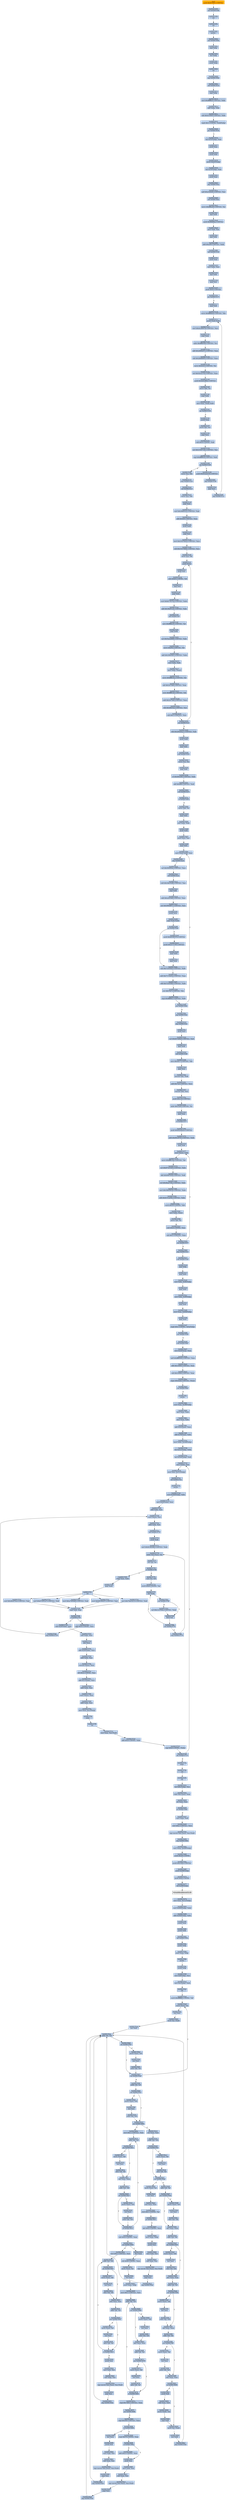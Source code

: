 digraph G {
node[shape=rectangle,style=filled,fillcolor=lightsteelblue,color=lightsteelblue]
bgcolor="transparent"
a0x00401000pushl_0x815001UINT32[label="start\npushl $0x815001<UINT32>",color="lightgrey",fillcolor="orange"];
a0x00401005call_0x0040100b[label="0x00401005\ncall 0x0040100b"];
a0x0040100bret[label="0x0040100b\nret"];
a0x0040100aret[label="0x0040100a\nret"];
a0x00815001pusha_[label="0x00815001\npusha "];
a0x00815002call_0x0081500a[label="0x00815002\ncall 0x0081500a"];
a0x0081500apopl_ebp[label="0x0081500a\npopl %ebp"];
a0x0081500bincl_ebp[label="0x0081500b\nincl %ebp"];
a0x0081500cpushl_ebp[label="0x0081500c\npushl %ebp"];
a0x0081500dret[label="0x0081500d\nret"];
a0x00815008jmp_0x0081500e[label="0x00815008\njmp 0x0081500e"];
a0x0081500ecall_0x00815014[label="0x0081500e\ncall 0x00815014"];
a0x00815014popl_ebp[label="0x00815014\npopl %ebp"];
a0x00815015movl_0xffffffedUINT32_ebx[label="0x00815015\nmovl $0xffffffed<UINT32>, %ebx"];
a0x0081501aaddl_ebp_ebx[label="0x0081501a\naddl %ebp, %ebx"];
a0x0081501csubl_0x415000UINT32_ebx[label="0x0081501c\nsubl $0x415000<UINT32>, %ebx"];
a0x00815022cmpb_0x1UINT8_0x4debp_[label="0x00815022\ncmpb $0x1<UINT8>, 0x4d(%ebp)"];
a0x00815026jne_0x00815034[label="0x00815026\njne 0x00815034"];
a0x00815034leal_0x53ebp__eax[label="0x00815034\nleal 0x53(%ebp), %eax"];
a0x00815037pushl_eax[label="0x00815037\npushl %eax"];
a0x00815038pushl_ebx[label="0x00815038\npushl %ebx"];
a0x00815039pushl_0xbe5ebp_[label="0x00815039\npushl 0xbe5(%ebp)"];
a0x0081503fleal_0x35ebp__eax[label="0x0081503f\nleal 0x35(%ebp), %eax"];
a0x00815042pushl_eax[label="0x00815042\npushl %eax"];
a0x00815043jmp_0x008150ca[label="0x00815043\njmp 0x008150ca"];
a0x008150caandl_0xe32fc80UINT32_esi[label="0x008150ca\nandl $0xe32fc80<UINT32>, %esi"];
a0x008150d0call_0x008150e3[label="0x008150d0\ncall 0x008150e3"];
a0x008150e3movw_0xffffed4fUINT16_si[label="0x008150e3\nmovw $0xffffed4f<UINT16>, %si"];
a0x008150e7popl_edx[label="0x008150e7\npopl %edx"];
a0x008150e8pushl_0xf9df4baUINT32[label="0x008150e8\npushl $0xf9df4ba<UINT32>"];
a0x008150edmovl_edi_esi[label="0x008150ed\nmovl %edi, %esi"];
a0x008150efpopl_ebx[label="0x008150ef\npopl %ebx"];
a0x008150f0addl_0xa09UINT32_edx[label="0x008150f0\naddl $0xa09<UINT32>, %edx"];
a0x008150f6call_0x00815102[label="0x008150f6\ncall 0x00815102"];
a0x00815102pushl_eax[label="0x00815102\npushl %eax"];
a0x00815103movl_ebx_ecx[label="0x00815103\nmovl %ebx, %ecx"];
a0x00815105popl_ebx[label="0x00815105\npopl %ebx"];
a0x00815106popl_esi[label="0x00815106\npopl %esi"];
a0x00815107pushl_0x0UINT32[label="0x00815107\npushl $0x0<UINT32>"];
a0x0081510cjns_0x00815117[label="0x0081510c\njns 0x00815117"];
a0x00815117popl_edi[label="0x00815117\npopl %edi"];
a0x00815118movw_0xffffdbe6UINT16_bx[label="0x00815118\nmovw $0xffffdbe6<UINT16>, %bx"];
a0x0081511cpushl_ediedx_[label="0x0081511c\npushl (%edi,%edx)"];
a0x0081511fmovl_0x4c284079UINT32_esi[label="0x0081511f\nmovl $0x4c284079<UINT32>, %esi"];
a0x00815124popl_eax[label="0x00815124\npopl %eax"];
a0x00815125andw_0xffffe058UINT16_si[label="0x00815125\nandw $0xffffe058<UINT16>, %si"];
a0x0081512aaddl_0x2690e07cUINT32_eax[label="0x0081512a\naddl $0x2690e07c<UINT32>, %eax"];
a0x00815130subl_0x2bfd8d05UINT32_eax[label="0x00815130\nsubl $0x2bfd8d05<UINT32>, %eax"];
a0x00815136movw_0x4cb3UINT16_si[label="0x00815136\nmovw $0x4cb3<UINT16>, %si"];
a0x0081513axorl_0x52cac15aUINT32_eax[label="0x0081513a\nxorl $0x52cac15a<UINT32>, %eax"];
a0x00815140pushl_0x4e0cd66eUINT32[label="0x00815140\npushl $0x4e0cd66e<UINT32>"];
a0x00815145movw_bx_si[label="0x00815145\nmovw %bx, %si"];
a0x00815148popl_ebx[label="0x00815148\npopl %ebx"];
a0x00815149movl_eax_edxedi_[label="0x00815149\nmovl %eax, (%edx,%edi)"];
a0x0081514cjae_0x00815156[label="0x0081514c\njae 0x00815156"];
a0x00815156pushl_eax[label="0x00815156\npushl %eax"];
a0x00815157movb_bl_ch[label="0x00815157\nmovb %bl, %ch"];
a0x00815159popl_ecx[label="0x00815159\npopl %ecx"];
a0x0081515asubl_0x4UINT8_edi[label="0x0081515a\nsubl $0x4<UINT8>, %edi"];
a0x0081515dxorl_0x31607182UINT32_esi[label="0x0081515d\nxorl $0x31607182<UINT32>, %esi"];
a0x00815163cmpl_0xfffff6c8UINT32_edi[label="0x00815163\ncmpl $0xfffff6c8<UINT32>, %edi"];
a0x00815169jne_0x00815188[label="0x00815169\njne 0x00815188"];
a0x00815188pushl_0x63a4a518UINT32[label="0x00815188\npushl $0x63a4a518<UINT32>"];
a0x0081518djmp_0x0081519e[label="0x0081518d\njmp 0x0081519e"];
a0x0081519epopl_ecx[label="0x0081519e\npopl %ecx"];
a0x0081519fjmp_0x0081511c[label="0x0081519f\njmp 0x0081511c"];
a0x0081516fmovw_cx_bx[label="0x0081516f\nmovw %cx, %bx"];
a0x00815172jmp_0x008151aa[label="0x00815172\njmp 0x008151aa"];
a0x008151aacall_0x008151c3[label="0x008151aa\ncall 0x008151c3"];
a0x008151c3movw_cx_dx[label="0x008151c3\nmovw %cx, %dx"];
a0x008151c6popl_eax[label="0x008151c6\npopl %eax"];
a0x008151c7movl_0x3fdd3c2cUINT32_edi[label="0x008151c7\nmovl $0x3fdd3c2c<UINT32>, %edi"];
a0x008151ccaddl_0x92fUINT32_eax[label="0x008151cc\naddl $0x92f<UINT32>, %eax"];
a0x008151d2pushl_edx[label="0x008151d2\npushl %edx"];
a0x008151d3popl_esi[label="0x008151d3\npopl %esi"];
a0x008151d4movl_0x3327d2e2UINT32_ecx[label="0x008151d4\nmovl $0x3327d2e2<UINT32>, %ecx"];
a0x008151d9subl_0x3327d0bbUINT32_ecx[label="0x008151d9\nsubl $0x3327d0bb<UINT32>, %ecx"];
a0x008151dfmovb_ch_dl[label="0x008151df\nmovb %ch, %dl"];
a0x008151e1pushl_eax_[label="0x008151e1\npushl (%eax)"];
a0x008151e3pushl_esi[label="0x008151e3\npushl %esi"];
a0x008151e4adcb_0x63UINT8_dl[label="0x008151e4\nadcb $0x63<UINT8>, %dl"];
a0x008151e7popl_esi[label="0x008151e7\npopl %esi"];
a0x008151e8popl_ebx[label="0x008151e8\npopl %ebx"];
a0x008151e9movl_0x6174c7eaUINT32_edx[label="0x008151e9\nmovl $0x6174c7ea<UINT32>, %edx"];
a0x008151eeaddl_0x38ef512bUINT32_ebx[label="0x008151ee\naddl $0x38ef512b<UINT32>, %ebx"];
a0x008151f4call_0x008151ff[label="0x008151f4\ncall 0x008151ff"];
a0x008151ffxorw_0xffffdc45UINT16_di[label="0x008151ff\nxorw $0xffffdc45<UINT16>, %di"];
a0x00815204popl_edx[label="0x00815204\npopl %edx"];
a0x00815205xorl_0x5ae2d988UINT32_ebx[label="0x00815205\nxorl $0x5ae2d988<UINT32>, %ebx"];
a0x0081520bmovw_0xf54UINT16_di[label="0x0081520b\nmovw $0xf54<UINT16>, %di"];
a0x0081520faddl_0x180e3f21UINT32_ebx[label="0x0081520f\naddl $0x180e3f21<UINT32>, %ebx"];
a0x00815215movl_ebx_edx[label="0x00815215\nmovl %ebx, %edx"];
a0x00815217movl_ebx_eax_[label="0x00815217\nmovl %ebx, (%eax)"];
a0x00815219movw_0xffff834aUINT16_di[label="0x00815219\nmovw $0xffff834a<UINT16>, %di"];
a0x0081521dsubl_0x3e73d8UINT32_eax[label="0x0081521d\nsubl $0x3e73d8<UINT32>, %eax"];
a0x00815223xorw_0xfffff16dUINT16_di[label="0x00815223\nxorw $0xfffff16d<UINT16>, %di"];
a0x00815228addl_0x3e73d4UINT32_eax[label="0x00815228\naddl $0x3e73d4<UINT32>, %eax"];
a0x0081522esbbl_0x46fc5eeUINT32_esi[label="0x0081522e\nsbbl $0x46fc5ee<UINT32>, %esi"];
a0x00815234subl_0x1UINT32_ecx[label="0x00815234\nsubl $0x1<UINT32>, %ecx"];
a0x0081523ajne_0x008151e1[label="0x0081523a\njne 0x008151e1"];
a0x00815240sbbl_0x264e6aa1UINT32_edi[label="0x00815240\nsbbl $0x264e6aa1<UINT32>, %edi"];
a0x00815246pushl_edx[label="0x00815246\npushl %edx"];
a0x00815247popl_ebx[label="0x00815247\npopl %ebx"];
a0x00815248call_0x00815252[label="0x00815248\ncall 0x00815252"];
a0x00815252movw_cx_si[label="0x00815252\nmovw %cx, %si"];
a0x00815255popl_edi[label="0x00815255\npopl %edi"];
a0x00815256orl_0x49cfcff3UINT32_ebx[label="0x00815256\norl $0x49cfcff3<UINT32>, %ebx"];
a0x0081525caddl_0x88fUINT32_edi[label="0x0081525c\naddl $0x88f<UINT32>, %edi"];
a0x00815262call_0x0081527a[label="0x00815262\ncall 0x0081527a"];
a0x0081527aje_0x00815283[label="0x0081527a\nje 0x00815283"];
a0x00815280movw_dx_si[label="0x00815280\nmovw %dx, %si"];
a0x00815283popl_ebx[label="0x00815283\npopl %ebx"];
a0x00815284xorl_edx_edx[label="0x00815284\nxorl %edx, %edx"];
a0x00815286pushl_edx[label="0x00815286\npushl %edx"];
a0x00815287movl_ecx_esi[label="0x00815287\nmovl %ecx, %esi"];
a0x00815289popl_ebx[label="0x00815289\npopl %ebx"];
a0x0081528amovl_ediedx__ecx[label="0x0081528a\nmovl (%edi,%edx), %ecx"];
a0x0081528djmp_0x008152a4[label="0x0081528d\njmp 0x008152a4"];
a0x008152a4xorl_0x583654eUINT32_ecx[label="0x008152a4\nxorl $0x583654e<UINT32>, %ecx"];
a0x008152aacall_0x008152c2[label="0x008152aa\ncall 0x008152c2"];
a0x008152c2subl_0x3de102f6UINT32_esi[label="0x008152c2\nsubl $0x3de102f6<UINT32>, %esi"];
a0x008152c8popl_ebx[label="0x008152c8\npopl %ebx"];
a0x008152c9addl_0xa24166fUINT32_ecx[label="0x008152c9\naddl $0xa24166f<UINT32>, %ecx"];
a0x008152cfxorl_0x590d8f7cUINT32_ecx[label="0x008152cf\nxorl $0x590d8f7c<UINT32>, %ecx"];
a0x008152d5pushl_ecx[label="0x008152d5\npushl %ecx"];
a0x008152d6popl_ediedx_[label="0x008152d6\npopl (%edi,%edx)"];
a0x008152d9jg_0x008152eb[label="0x008152d9\njg 0x008152eb"];
a0x008152ebsubl_0x72303fe2UINT32_edx[label="0x008152eb\nsubl $0x72303fe2<UINT32>, %edx"];
a0x008152f1addl_0x7115e93aUINT32_eax[label="0x008152f1\naddl $0x7115e93a<UINT32>, %eax"];
a0x008152f7addl_0x72303fdeUINT32_edx[label="0x008152f7\naddl $0x72303fde<UINT32>, %edx"];
a0x008152fdorw_0x79c7UINT16_bx[label="0x008152fd\norw $0x79c7<UINT16>, %bx"];
a0x00815302cmpl_0xfffff84cUINT32_edx[label="0x00815302\ncmpl $0xfffff84c<UINT32>, %edx"];
a0x00815308jne_0x0081528a[label="0x00815308\njne 0x0081528a"];
a0x008152dfpushl_0x6238337eUINT32[label="0x008152df\npushl $0x6238337e<UINT32>"];
a0x008152e4pushl_0x31717f5UINT32[label="0x008152e4\npushl $0x31717f5<UINT32>"];
a0x008152e9popl_ebx[label="0x008152e9\npopl %ebx"];
a0x008152eapopl_eax[label="0x008152ea\npopl %eax"];
a0x0081530ejnp_0x0081532c[label="0x0081530e\njnp 0x0081532c"];
a0x00815314jmp_0x0081532c[label="0x00815314\njmp 0x0081532c"];
a0x0081532cpushl_ecx[label="0x0081532c\npushl %ecx"];
a0x0081532dxorl_0x627e862fUINT32_edi[label="0x0081532d\nxorl $0x627e862f<UINT32>, %edi"];
a0x00815333popl_edx[label="0x00815333\npopl %edx"];
a0x00815334call_0x00815348[label="0x00815334\ncall 0x00815348"];
a0x00815348xorw_0x4d17UINT16_dx[label="0x00815348\nxorw $0x4d17<UINT16>, %dx"];
a0x0081534dpopl_ecx[label="0x0081534d\npopl %ecx"];
a0x0081534emovzwl_dx_edx[label="0x0081534e\nmovzwl %dx, %edx"];
a0x00815351addl_0x7a4UINT32_ecx[label="0x00815351\naddl $0x7a4<UINT32>, %ecx"];
a0x00815357movzwl_dx_esi[label="0x00815357\nmovzwl %dx, %esi"];
a0x0081535apushl_0x1c8UINT32[label="0x0081535a\npushl $0x1c8<UINT32>"];
a0x0081535fandw_0x12a0UINT16_si[label="0x0081535f\nandw $0x12a0<UINT16>, %si"];
a0x00815364popl_eax[label="0x00815364\npopl %eax"];
a0x00815365jb_0x00815377[label="0x00815365\njb 0x00815377"];
a0x0081536bpushl_0x622e9a2aUINT32[label="0x0081536b\npushl $0x622e9a2a<UINT32>"];
a0x00815370addl_0x69c4f793UINT32_edx[label="0x00815370\naddl $0x69c4f793<UINT32>, %edx"];
a0x00815376popl_edi[label="0x00815376\npopl %edi"];
a0x00815377movl_ecx__ebx[label="0x00815377\nmovl (%ecx), %ebx"];
a0x00815379movw_0xffffe1daUINT16_di[label="0x00815379\nmovw $0xffffe1da<UINT16>, %di"];
a0x0081537dxorl_0x671b7d55UINT32_ebx[label="0x0081537d\nxorl $0x671b7d55<UINT32>, %ebx"];
a0x00815383sbbl_0x9497d39UINT32_edi[label="0x00815383\nsbbl $0x9497d39<UINT32>, %edi"];
a0x00815389xorl_0x4ba2736aUINT32_ebx[label="0x00815389\nxorl $0x4ba2736a<UINT32>, %ebx"];
a0x0081538fmovl_0x30835018UINT32_edx[label="0x0081538f\nmovl $0x30835018<UINT32>, %edx"];
a0x00815394addl_0x6151a05bUINT32_ebx[label="0x00815394\naddl $0x6151a05b<UINT32>, %ebx"];
a0x0081539amovb_0x55UINT8_dh[label="0x0081539a\nmovb $0x55<UINT8>, %dh"];
a0x0081539cmovl_ebx_ecx_[label="0x0081539c\nmovl %ebx, (%ecx)"];
a0x0081539emovw_di_si[label="0x0081539e\nmovw %di, %si"];
a0x008153a1subl_0x4UINT8_ecx[label="0x008153a1\nsubl $0x4<UINT8>, %ecx"];
a0x008153a4subl_0x1UINT32_eax[label="0x008153a4\nsubl $0x1<UINT32>, %eax"];
a0x008153aajne_0x00815377[label="0x008153aa\njne 0x00815377"];
a0x008153b0jmp_0x008153c1[label="0x008153b0\njmp 0x008153c1"];
a0x008153c1call_0x008153c6[label="0x008153c1\ncall 0x008153c6"];
a0x008153c6popl_ebp[label="0x008153c6\npopl %ebp"];
a0x008153c7popl_ebx[label="0x008153c7\npopl %ebx"];
a0x008153c8movl_ebx_0x5bebp_[label="0x008153c8\nmovl %ebx, 0x5b(%ebp)"];
a0x008153cbpopl_ebx[label="0x008153cb\npopl %ebx"];
a0x008153ccmovl_ebx_0x5febp_[label="0x008153cc\nmovl %ebx, 0x5f(%ebp)"];
a0x008153cfpopl_eax[label="0x008153cf\npopl %eax"];
a0x008153d0movl_eax_0x40debp_[label="0x008153d0\nmovl %eax, 0x40d(%ebp)"];
a0x008153d6popl_eax[label="0x008153d6\npopl %eax"];
a0x008153d7cmpb_0x1UINT8_0x5aebp_[label="0x008153d7\ncmpb $0x1<UINT8>, 0x5a(%ebp)"];
a0x008153dbjne_0x00815436[label="0x008153db\njne 0x00815436"];
a0x00815436call_0x008156d7[label="0x00815436\ncall 0x008156d7"];
a0x008156d7movl_0x24esp__eax[label="0x008156d7\nmovl 0x24(%esp), %eax"];
a0x008156dbandl_0xffff0000UINT32_eax[label="0x008156db\nandl $0xffff0000<UINT32>, %eax"];
a0x008156e0addl_0x10000UINT32_eax[label="0x008156e0\naddl $0x10000<UINT32>, %eax"];
a0x008156e5subl_0x10000UINT32_eax[label="0x008156e5\nsubl $0x10000<UINT32>, %eax"];
a0x008156eacmpw_0x5a4dUINT16_eax_[label="0x008156ea\ncmpw $0x5a4d<UINT16>, (%eax)"];
a0x008156efjne_0x008156e5[label="0x008156ef\njne 0x008156e5"];
a0x008156f1pusha_[label="0x008156f1\npusha "];
a0x008156f2movl_eax_0x3f8ebp_[label="0x008156f2\nmovl %eax, 0x3f8(%ebp)"];
a0x008156f8movl_eax_edx[label="0x008156f8\nmovl %eax, %edx"];
a0x008156famovl_eax_ebx[label="0x008156fa\nmovl %eax, %ebx"];
a0x008156fcaddl_0x3ceax__eax[label="0x008156fc\naddl 0x3c(%eax), %eax"];
a0x008156ffaddl_0x78eax__ebx[label="0x008156ff\naddl 0x78(%eax), %ebx"];
a0x00815702movl_ebx_0x30debp_[label="0x00815702\nmovl %ebx, 0x30d(%ebp)"];
a0x00815708leal_0x3ccebp__ebx[label="0x00815708\nleal 0x3cc(%ebp), %ebx"];
a0x0081570eleal_0x3e4ebp__edi[label="0x0081570e\nleal 0x3e4(%ebp), %edi"];
a0x00815714movl_ebx__esi[label="0x00815714\nmovl (%ebx), %esi"];
a0x00815716movl_esi_0x37cebp_[label="0x00815716\nmovl %esi, 0x37c(%ebp)"];
a0x0081571ccall_0x0081572c[label="0x0081571c\ncall 0x0081572c"];
a0x0081572cpusha_[label="0x0081572c\npusha "];
a0x0081572dmovl_0x30debp__ebx[label="0x0081572d\nmovl 0x30d(%ebp), %ebx"];
a0x00815733movl_0x20ebx__ecx[label="0x00815733\nmovl 0x20(%ebx), %ecx"];
a0x00815736addl_edx_ecx[label="0x00815736\naddl %edx, %ecx"];
a0x00815738movl_ecx__esi[label="0x00815738\nmovl (%ecx), %esi"];
a0x0081573aaddl_edx_esi[label="0x0081573a\naddl %edx, %esi"];
a0x0081573ccall_0x00815770[label="0x0081573c\ncall 0x00815770"];
a0x00815770pushl_edx[label="0x00815770\npushl %edx"];
a0x00815771movl_0x9c3b248eUINT32_edx[label="0x00815771\nmovl $0x9c3b248e<UINT32>, %edx"];
a0x00815776lodsb_ds_esi__al[label="0x00815776\nlodsb %ds:(%esi), %al"];
a0x00815777orb_al_al[label="0x00815777\norb %al, %al"];
a0x00815779je_0x0081578f[label="0x00815779\nje 0x0081578f"];
a0x0081577bxorb_al_dl[label="0x0081577b\nxorb %al, %dl"];
a0x0081577dmovb_0x8UINT8_al[label="0x0081577d\nmovb $0x8<UINT8>, %al"];
a0x0081577fshrl_edx[label="0x0081577f\nshrl %edx"];
a0x00815781jae_0x00815789[label="0x00815781\njae 0x00815789"];
a0x00815783xorl_0xc1a7f39aUINT32_edx[label="0x00815783\nxorl $0xc1a7f39a<UINT32>, %edx"];
a0x00815789decb_al[label="0x00815789\ndecb %al"];
a0x0081578bjne_0x0081577f[label="0x0081578b\njne 0x0081577f"];
a0x0081578djmp_0x00815776[label="0x0081578d\njmp 0x00815776"];
a0x0081578fxchgl_eax_edx[label="0x0081578f\nxchgl %eax, %edx"];
a0x00815790popl_edx[label="0x00815790\npopl %edx"];
a0x00815791ret[label="0x00815791\nret"];
a0x00815741movl_0xb72551a7UINT32_edi[label="0x00815741\nmovl $0xb72551a7<UINT32>, %edi"];
a0x00815746cmpl_edi_eax[label="0x00815746\ncmpl %edi, %eax"];
a0x00815748je_0x0081574f[label="0x00815748\nje 0x0081574f"];
a0x0081574aaddl_0x4UINT8_ecx[label="0x0081574a\naddl $0x4<UINT8>, %ecx"];
a0x0081574djmp_0x00815738[label="0x0081574d\njmp 0x00815738"];
a0x0081574fsubl_0x20ebx__ecx[label="0x0081574f\nsubl 0x20(%ebx), %ecx"];
a0x00815752subl_edx_ecx[label="0x00815752\nsubl %edx, %ecx"];
a0x00815754shrl_ecx[label="0x00815754\nshrl %ecx"];
a0x00815756addl_0x24ebx__ecx[label="0x00815756\naddl 0x24(%ebx), %ecx"];
a0x00815759addl_edx_ecx[label="0x00815759\naddl %edx, %ecx"];
a0x0081575bmovzwl_ecx__ecx[label="0x0081575b\nmovzwl (%ecx), %ecx"];
a0x0081575eshll_0x2UINT8_ecx[label="0x0081575e\nshll $0x2<UINT8>, %ecx"];
a0x00815761addl_0x1cebx__ecx[label="0x00815761\naddl 0x1c(%ebx), %ecx"];
a0x00815764addl_edx_ecx[label="0x00815764\naddl %edx, %ecx"];
a0x00815766movl_ecx__ecx[label="0x00815766\nmovl (%ecx), %ecx"];
a0x00815768addl_edx_ecx[label="0x00815768\naddl %edx, %ecx"];
a0x0081576amovl_ecx_0x1cesp_[label="0x0081576a\nmovl %ecx, 0x1c(%esp)"];
a0x0081576epopa_[label="0x0081576e\npopa "];
a0x0081576fret[label="0x0081576f\nret"];
a0x00815721stosl_eax_es_edi_[label="0x00815721\nstosl %eax, %es:(%edi)"];
a0x00815722addl_0x4UINT8_ebx[label="0x00815722\naddl $0x4<UINT8>, %ebx"];
a0x00815725cmpl_0x0UINT8_ebx_[label="0x00815725\ncmpl $0x0<UINT8>, (%ebx)"];
a0x00815728jne_0x00815714[label="0x00815728\njne 0x00815714"];
a0x00815741movl_0xa7493bf0UINT32_edi[label="0x00815741\nmovl $0xa7493bf0<UINT32>, %edi"];
a0x00815741movl_0x90190257UINT32_edi[label="0x00815741\nmovl $0x90190257<UINT32>, %edi"];
a0x00815741movl_0x74ee3213UINT32_edi[label="0x00815741\nmovl $0x74ee3213<UINT32>, %edi"];
a0x00815741movl_0x49cd75ceUINT32_edi[label="0x00815741\nmovl $0x49cd75ce<UINT32>, %edi"];
a0x0081572apopa_[label="0x0081572a\npopa "];
a0x0081572bret[label="0x0081572b\nret"];
a0x0081543bcld_[label="0x0081543b\ncld "];
a0x0081543cleal_0x8cebp__esi[label="0x0081543c\nleal 0x8c(%ebp), %esi"];
a0x00815442lodsl_ds_esi__eax[label="0x00815442\nlodsl %ds:(%esi), %eax"];
a0x00815443orl_eax_eax[label="0x00815443\norl %eax, %eax"];
a0x00815445je_0x00815462[label="0x00815445\nje 0x00815462"];
a0x00815447movl_eax_edi[label="0x00815447\nmovl %eax, %edi"];
a0x00815449movl_0xcUINT32_ecx[label="0x00815449\nmovl $0xc<UINT32>, %ecx"];
a0x0081544erepz_movsb_ds_esi__es_edi_[label="0x0081544e\nrepz movsb %ds:(%esi), %es:(%edi)"];
a0x00815450jmp_0x00815462[label="0x00815450\njmp 0x00815462"];
a0x00815462movl_esp_0x429ebp_[label="0x00815462\nmovl %esp, 0x429(%ebp)"];
a0x00815468pushl_0x40UINT8[label="0x00815468\npushl $0x40<UINT8>"];
a0x0081546apushl_0x1000UINT32[label="0x0081546a\npushl $0x1000<UINT32>"];
a0x0081546fpushl_0x408ebp_[label="0x0081546f\npushl 0x408(%ebp)"];
a0x00815475pushl_0x0UINT8[label="0x00815475\npushl $0x0<UINT8>"];
a0x00815477call_0x3f0ebp_[label="0x00815477\ncall 0x3f0(%ebp)"];
VirtualAlloc_kernel32_dll[label="VirtualAlloc@kernel32.dll",color="lightgrey",fillcolor="lightgrey"];
a0x0081547dmovl_eax_0x1ccebp_[label="0x0081547d\nmovl %eax, 0x1cc(%ebp)"];
a0x00815483movl_0x400ebp__ebx[label="0x00815483\nmovl 0x400(%ebp), %ebx"];
a0x00815489addl_0x40debp__ebx[label="0x00815489\naddl 0x40d(%ebp), %ebx"];
a0x0081548fpushl_eax[label="0x0081548f\npushl %eax"];
a0x00815490pushl_ebx[label="0x00815490\npushl %ebx"];
a0x00815491call_0x0081559a[label="0x00815491\ncall 0x0081559a"];
a0x0081559apushl_ebp[label="0x0081559a\npushl %ebp"];
a0x0081559bmovl_esp_ebp[label="0x0081559b\nmovl %esp, %ebp"];
a0x0081559dpusha_[label="0x0081559d\npusha "];
a0x0081559epushl_ebp[label="0x0081559e\npushl %ebp"];
a0x0081559fmovl_0x8ebp__esi[label="0x0081559f\nmovl 0x8(%ebp), %esi"];
a0x008155a2movl_0xcebp__edi[label="0x008155a2\nmovl 0xc(%ebp), %edi"];
a0x008155a5cld_[label="0x008155a5\ncld "];
a0x008155a6movb_0xffffff80UINT8_dl[label="0x008155a6\nmovb $0xffffff80<UINT8>, %dl"];
a0x008155a8movb_esi__al[label="0x008155a8\nmovb (%esi), %al"];
a0x008155aaincl_esi[label="0x008155aa\nincl %esi"];
a0x008155abmovb_al_edi_[label="0x008155ab\nmovb %al, (%edi)"];
a0x008155adincl_edi[label="0x008155ad\nincl %edi"];
a0x008155aeaddb_dl_dl[label="0x008155ae\naddb %dl, %dl"];
a0x008155b0jne_0x008155b7[label="0x008155b0\njne 0x008155b7"];
a0x008155b2movb_esi__dl[label="0x008155b2\nmovb (%esi), %dl"];
a0x008155b4incl_esi[label="0x008155b4\nincl %esi"];
a0x008155b5adcb_dl_dl[label="0x008155b5\nadcb %dl, %dl"];
a0x008155b7jae_0x008155a8[label="0x008155b7\njae 0x008155a8"];
a0x008155b9addb_dl_dl[label="0x008155b9\naddb %dl, %dl"];
a0x008155bbjne_0x008155c2[label="0x008155bb\njne 0x008155c2"];
a0x008155c2jae_0x0081560e[label="0x008155c2\njae 0x0081560e"];
a0x008155c4xorl_eax_eax[label="0x008155c4\nxorl %eax, %eax"];
a0x008155c6addb_dl_dl[label="0x008155c6\naddb %dl, %dl"];
a0x008155c8jne_0x008155cf[label="0x008155c8\njne 0x008155cf"];
a0x008155cfjae_0x008156ab[label="0x008155cf\njae 0x008156ab"];
a0x008155d5addb_dl_dl[label="0x008155d5\naddb %dl, %dl"];
a0x008155d7jne_0x008155de[label="0x008155d7\njne 0x008155de"];
a0x008155deadcl_eax_eax[label="0x008155de\nadcl %eax, %eax"];
a0x008155e0addb_dl_dl[label="0x008155e0\naddb %dl, %dl"];
a0x008155e2jne_0x008155e9[label="0x008155e2\njne 0x008155e9"];
a0x008155e9adcl_eax_eax[label="0x008155e9\nadcl %eax, %eax"];
a0x008155ebaddb_dl_dl[label="0x008155eb\naddb %dl, %dl"];
a0x008155edjne_0x008155f4[label="0x008155ed\njne 0x008155f4"];
a0x008155f4adcl_eax_eax[label="0x008155f4\nadcl %eax, %eax"];
a0x008155f6addb_dl_dl[label="0x008155f6\naddb %dl, %dl"];
a0x008155f8jne_0x008155ff[label="0x008155f8\njne 0x008155ff"];
a0x008155famovb_esi__dl[label="0x008155fa\nmovb (%esi), %dl"];
a0x008155fcincl_esi[label="0x008155fc\nincl %esi"];
a0x008155fdadcb_dl_dl[label="0x008155fd\nadcb %dl, %dl"];
a0x008155ffadcl_eax_eax[label="0x008155ff\nadcl %eax, %eax"];
a0x00815601je_0x00815609[label="0x00815601\nje 0x00815609"];
a0x00815609movb_al_edi_[label="0x00815609\nmovb %al, (%edi)"];
a0x0081560bincl_edi[label="0x0081560b\nincl %edi"];
a0x0081560cjmp_0x008155ae[label="0x0081560c\njmp 0x008155ae"];
a0x008156abmovb_esi__al[label="0x008156ab\nmovb (%esi), %al"];
a0x008156adincl_esi[label="0x008156ad\nincl %esi"];
a0x008156aexorl_ecx_ecx[label="0x008156ae\nxorl %ecx, %ecx"];
a0x008156b0shrb_0x1UINT8_al[label="0x008156b0\nshrb $0x1<UINT8>, %al"];
a0x008156b3je_0x008156c7[label="0x008156b3\nje 0x008156c7"];
a0x008156b5adcl_0x2UINT8_ecx[label="0x008156b5\nadcl $0x2<UINT8>, %ecx"];
a0x008156b8movl_eax_ebp[label="0x008156b8\nmovl %eax, %ebp"];
a0x008156bapushl_esi[label="0x008156ba\npushl %esi"];
a0x008156bbmovl_edi_esi[label="0x008156bb\nmovl %edi, %esi"];
a0x008156bdsubl_eax_esi[label="0x008156bd\nsubl %eax, %esi"];
a0x008156bfrepz_movsb_ds_esi__es_edi_[label="0x008156bf\nrepz movsb %ds:(%esi), %es:(%edi)"];
a0x008156c1popl_esi[label="0x008156c1\npopl %esi"];
a0x008156c2jmp_0x008155ae[label="0x008156c2\njmp 0x008155ae"];
a0x008155bdmovb_esi__dl[label="0x008155bd\nmovb (%esi), %dl"];
a0x008155bfincl_esi[label="0x008155bf\nincl %esi"];
a0x008155c0adcb_dl_dl[label="0x008155c0\nadcb %dl, %dl"];
a0x0081560emovl_0x1UINT32_eax[label="0x0081560e\nmovl $0x1<UINT32>, %eax"];
a0x00815613addb_dl_dl[label="0x00815613\naddb %dl, %dl"];
a0x00815615jne_0x0081561c[label="0x00815615\njne 0x0081561c"];
a0x00815617movb_esi__dl[label="0x00815617\nmovb (%esi), %dl"];
a0x00815619incl_esi[label="0x00815619\nincl %esi"];
a0x0081561aadcb_dl_dl[label="0x0081561a\nadcb %dl, %dl"];
a0x0081561cadcl_eax_eax[label="0x0081561c\nadcl %eax, %eax"];
a0x0081561eaddb_dl_dl[label="0x0081561e\naddb %dl, %dl"];
a0x00815620jne_0x00815627[label="0x00815620\njne 0x00815627"];
a0x00815627jb_0x00815613[label="0x00815627\njb 0x00815613"];
a0x00815629subl_0x2UINT8_eax[label="0x00815629\nsubl $0x2<UINT8>, %eax"];
a0x0081562cjne_0x00815656[label="0x0081562c\njne 0x00815656"];
a0x00815656decl_eax[label="0x00815656\ndecl %eax"];
a0x00815657shll_0x8UINT8_eax[label="0x00815657\nshll $0x8<UINT8>, %eax"];
a0x0081565amovb_esi__al[label="0x0081565a\nmovb (%esi), %al"];
a0x0081565cincl_esi[label="0x0081565c\nincl %esi"];
a0x0081565dmovl_eax_ebp[label="0x0081565d\nmovl %eax, %ebp"];
a0x0081565fmovl_0x1UINT32_ecx[label="0x0081565f\nmovl $0x1<UINT32>, %ecx"];
a0x00815664addb_dl_dl[label="0x00815664\naddb %dl, %dl"];
a0x00815666jne_0x0081566d[label="0x00815666\njne 0x0081566d"];
a0x0081566dadcl_ecx_ecx[label="0x0081566d\nadcl %ecx, %ecx"];
a0x0081566faddb_dl_dl[label="0x0081566f\naddb %dl, %dl"];
a0x00815671jne_0x00815678[label="0x00815671\njne 0x00815678"];
a0x00815678jb_0x00815664[label="0x00815678\njb 0x00815664"];
a0x00815668movb_esi__dl[label="0x00815668\nmovb (%esi), %dl"];
a0x0081566aincl_esi[label="0x0081566a\nincl %esi"];
a0x0081566badcb_dl_dl[label="0x0081566b\nadcb %dl, %dl"];
a0x0081567acmpl_0x7d00UINT32_eax[label="0x0081567a\ncmpl $0x7d00<UINT32>, %eax"];
a0x0081567fjae_0x0081569b[label="0x0081567f\njae 0x0081569b"];
a0x00815681cmpl_0x500UINT32_eax[label="0x00815681\ncmpl $0x500<UINT32>, %eax"];
a0x00815686jb_0x00815696[label="0x00815686\njb 0x00815696"];
a0x00815696cmpl_0x7fUINT8_eax[label="0x00815696\ncmpl $0x7f<UINT8>, %eax"];
a0x00815699ja_0x0081569e[label="0x00815699\nja 0x0081569e"];
a0x0081569baddl_0x2UINT8_ecx[label="0x0081569b\naddl $0x2<UINT8>, %ecx"];
a0x0081569epushl_esi[label="0x0081569e\npushl %esi"];
a0x0081569fmovl_edi_esi[label="0x0081569f\nmovl %edi, %esi"];
a0x008156a1subl_eax_esi[label="0x008156a1\nsubl %eax, %esi"];
a0x008156a3repz_movsb_ds_esi__es_edi_[label="0x008156a3\nrepz movsb %ds:(%esi), %es:(%edi)"];
a0x008156a5popl_esi[label="0x008156a5\npopl %esi"];
a0x008156a6jmp_0x008155ae[label="0x008156a6\njmp 0x008155ae"];
a0x008155d9movb_esi__dl[label="0x008155d9\nmovb (%esi), %dl"];
a0x008155dbincl_esi[label="0x008155db\nincl %esi"];
a0x008155dcadcb_dl_dl[label="0x008155dc\nadcb %dl, %dl"];
a0x0081562emovl_0x1UINT32_ecx[label="0x0081562e\nmovl $0x1<UINT32>, %ecx"];
a0x00815633addb_dl_dl[label="0x00815633\naddb %dl, %dl"];
a0x00815635jne_0x0081563c[label="0x00815635\njne 0x0081563c"];
a0x00815637movb_esi__dl[label="0x00815637\nmovb (%esi), %dl"];
a0x00815639incl_esi[label="0x00815639\nincl %esi"];
a0x0081563aadcb_dl_dl[label="0x0081563a\nadcb %dl, %dl"];
a0x0081563cadcl_ecx_ecx[label="0x0081563c\nadcl %ecx, %ecx"];
a0x0081563eaddb_dl_dl[label="0x0081563e\naddb %dl, %dl"];
a0x00815640jne_0x00815647[label="0x00815640\njne 0x00815647"];
a0x00815647jb_0x00815633[label="0x00815647\njb 0x00815633"];
a0x00815649pushl_esi[label="0x00815649\npushl %esi"];
a0x0081564amovl_edi_esi[label="0x0081564a\nmovl %edi, %esi"];
a0x0081564csubl_ebp_esi[label="0x0081564c\nsubl %ebp, %esi"];
a0x0081564erepz_movsb_ds_esi__es_edi_[label="0x0081564e\nrepz movsb %ds:(%esi), %es:(%edi)"];
a0x00815650popl_esi[label="0x00815650\npopl %esi"];
a0x00815651jmp_0x008155ae[label="0x00815651\njmp 0x008155ae"];
a0x00815642movb_esi__dl[label="0x00815642\nmovb (%esi), %dl"];
a0x00815644incl_esi[label="0x00815644\nincl %esi"];
a0x00815645adcb_dl_dl[label="0x00815645\nadcb %dl, %dl"];
a0x00815603pushl_edi[label="0x00815603\npushl %edi"];
a0x00815604subl_eax_edi[label="0x00815604\nsubl %eax, %edi"];
a0x00815606movb_edi__al[label="0x00815606\nmovb (%edi), %al"];
a0x00815608popl_edi[label="0x00815608\npopl %edi"];
a0x00815673movb_esi__dl[label="0x00815673\nmovb (%esi), %dl"];
a0x00815675incl_esi[label="0x00815675\nincl %esi"];
a0x00815676adcb_dl_dl[label="0x00815676\nadcb %dl, %dl"];
a0x00815622movb_esi__dl[label="0x00815622\nmovb (%esi), %dl"];
a0x00815624incl_esi[label="0x00815624\nincl %esi"];
a0x00815625adcb_dl_dl[label="0x00815625\nadcb %dl, %dl"];
a0x008155e4movb_esi__dl[label="0x008155e4\nmovb (%esi), %dl"];
a0x008155e6incl_esi[label="0x008155e6\nincl %esi"];
a0x008155e7adcb_dl_dl[label="0x008155e7\nadcb %dl, %dl"];
a0x008155efmovb_esi__dl[label="0x008155ef\nmovb (%esi), %dl"];
a0x008155f1incl_esi[label="0x008155f1\nincl %esi"];
a0x008155f2adcb_dl_dl[label="0x008155f2\nadcb %dl, %dl"];
a0x008155camovb_esi__dl[label="0x008155ca\nmovb (%esi), %dl"];
a0x008155ccincl_esi[label="0x008155cc\nincl %esi"];
a0x008155cdadcb_dl_dl[label="0x008155cd\nadcb %dl, %dl"];
a0x00815688incl_ecx[label="0x00815688\nincl %ecx"];
a0x00815689pushl_esi[label="0x00815689\npushl %esi"];
a0x0081568amovl_edi_esi[label="0x0081568a\nmovl %edi, %esi"];
a0x0081568csubl_eax_esi[label="0x0081568c\nsubl %eax, %esi"];
a0x0081568erepz_movsb_ds_esi__es_edi_[label="0x0081568e\nrepz movsb %ds:(%esi), %es:(%edi)"];
a0x00815690popl_esi[label="0x00815690\npopl %esi"];
a0x00815691jmp_0x008155ae[label="0x00815691\njmp 0x008155ae"];
a0x00401000pushl_0x815001UINT32 -> a0x00401005call_0x0040100b [color="#000000"];
a0x00401005call_0x0040100b -> a0x0040100bret [color="#000000"];
a0x0040100bret -> a0x0040100aret [color="#000000"];
a0x0040100aret -> a0x00815001pusha_ [color="#000000"];
a0x00815001pusha_ -> a0x00815002call_0x0081500a [color="#000000"];
a0x00815002call_0x0081500a -> a0x0081500apopl_ebp [color="#000000"];
a0x0081500apopl_ebp -> a0x0081500bincl_ebp [color="#000000"];
a0x0081500bincl_ebp -> a0x0081500cpushl_ebp [color="#000000"];
a0x0081500cpushl_ebp -> a0x0081500dret [color="#000000"];
a0x0081500dret -> a0x00815008jmp_0x0081500e [color="#000000"];
a0x00815008jmp_0x0081500e -> a0x0081500ecall_0x00815014 [color="#000000"];
a0x0081500ecall_0x00815014 -> a0x00815014popl_ebp [color="#000000"];
a0x00815014popl_ebp -> a0x00815015movl_0xffffffedUINT32_ebx [color="#000000"];
a0x00815015movl_0xffffffedUINT32_ebx -> a0x0081501aaddl_ebp_ebx [color="#000000"];
a0x0081501aaddl_ebp_ebx -> a0x0081501csubl_0x415000UINT32_ebx [color="#000000"];
a0x0081501csubl_0x415000UINT32_ebx -> a0x00815022cmpb_0x1UINT8_0x4debp_ [color="#000000"];
a0x00815022cmpb_0x1UINT8_0x4debp_ -> a0x00815026jne_0x00815034 [color="#000000"];
a0x00815026jne_0x00815034 -> a0x00815034leal_0x53ebp__eax [color="#000000",label="T"];
a0x00815034leal_0x53ebp__eax -> a0x00815037pushl_eax [color="#000000"];
a0x00815037pushl_eax -> a0x00815038pushl_ebx [color="#000000"];
a0x00815038pushl_ebx -> a0x00815039pushl_0xbe5ebp_ [color="#000000"];
a0x00815039pushl_0xbe5ebp_ -> a0x0081503fleal_0x35ebp__eax [color="#000000"];
a0x0081503fleal_0x35ebp__eax -> a0x00815042pushl_eax [color="#000000"];
a0x00815042pushl_eax -> a0x00815043jmp_0x008150ca [color="#000000"];
a0x00815043jmp_0x008150ca -> a0x008150caandl_0xe32fc80UINT32_esi [color="#000000"];
a0x008150caandl_0xe32fc80UINT32_esi -> a0x008150d0call_0x008150e3 [color="#000000"];
a0x008150d0call_0x008150e3 -> a0x008150e3movw_0xffffed4fUINT16_si [color="#000000"];
a0x008150e3movw_0xffffed4fUINT16_si -> a0x008150e7popl_edx [color="#000000"];
a0x008150e7popl_edx -> a0x008150e8pushl_0xf9df4baUINT32 [color="#000000"];
a0x008150e8pushl_0xf9df4baUINT32 -> a0x008150edmovl_edi_esi [color="#000000"];
a0x008150edmovl_edi_esi -> a0x008150efpopl_ebx [color="#000000"];
a0x008150efpopl_ebx -> a0x008150f0addl_0xa09UINT32_edx [color="#000000"];
a0x008150f0addl_0xa09UINT32_edx -> a0x008150f6call_0x00815102 [color="#000000"];
a0x008150f6call_0x00815102 -> a0x00815102pushl_eax [color="#000000"];
a0x00815102pushl_eax -> a0x00815103movl_ebx_ecx [color="#000000"];
a0x00815103movl_ebx_ecx -> a0x00815105popl_ebx [color="#000000"];
a0x00815105popl_ebx -> a0x00815106popl_esi [color="#000000"];
a0x00815106popl_esi -> a0x00815107pushl_0x0UINT32 [color="#000000"];
a0x00815107pushl_0x0UINT32 -> a0x0081510cjns_0x00815117 [color="#000000"];
a0x0081510cjns_0x00815117 -> a0x00815117popl_edi [color="#000000",label="T"];
a0x00815117popl_edi -> a0x00815118movw_0xffffdbe6UINT16_bx [color="#000000"];
a0x00815118movw_0xffffdbe6UINT16_bx -> a0x0081511cpushl_ediedx_ [color="#000000"];
a0x0081511cpushl_ediedx_ -> a0x0081511fmovl_0x4c284079UINT32_esi [color="#000000"];
a0x0081511fmovl_0x4c284079UINT32_esi -> a0x00815124popl_eax [color="#000000"];
a0x00815124popl_eax -> a0x00815125andw_0xffffe058UINT16_si [color="#000000"];
a0x00815125andw_0xffffe058UINT16_si -> a0x0081512aaddl_0x2690e07cUINT32_eax [color="#000000"];
a0x0081512aaddl_0x2690e07cUINT32_eax -> a0x00815130subl_0x2bfd8d05UINT32_eax [color="#000000"];
a0x00815130subl_0x2bfd8d05UINT32_eax -> a0x00815136movw_0x4cb3UINT16_si [color="#000000"];
a0x00815136movw_0x4cb3UINT16_si -> a0x0081513axorl_0x52cac15aUINT32_eax [color="#000000"];
a0x0081513axorl_0x52cac15aUINT32_eax -> a0x00815140pushl_0x4e0cd66eUINT32 [color="#000000"];
a0x00815140pushl_0x4e0cd66eUINT32 -> a0x00815145movw_bx_si [color="#000000"];
a0x00815145movw_bx_si -> a0x00815148popl_ebx [color="#000000"];
a0x00815148popl_ebx -> a0x00815149movl_eax_edxedi_ [color="#000000"];
a0x00815149movl_eax_edxedi_ -> a0x0081514cjae_0x00815156 [color="#000000"];
a0x0081514cjae_0x00815156 -> a0x00815156pushl_eax [color="#000000",label="T"];
a0x00815156pushl_eax -> a0x00815157movb_bl_ch [color="#000000"];
a0x00815157movb_bl_ch -> a0x00815159popl_ecx [color="#000000"];
a0x00815159popl_ecx -> a0x0081515asubl_0x4UINT8_edi [color="#000000"];
a0x0081515asubl_0x4UINT8_edi -> a0x0081515dxorl_0x31607182UINT32_esi [color="#000000"];
a0x0081515dxorl_0x31607182UINT32_esi -> a0x00815163cmpl_0xfffff6c8UINT32_edi [color="#000000"];
a0x00815163cmpl_0xfffff6c8UINT32_edi -> a0x00815169jne_0x00815188 [color="#000000"];
a0x00815169jne_0x00815188 -> a0x00815188pushl_0x63a4a518UINT32 [color="#000000",label="T"];
a0x00815188pushl_0x63a4a518UINT32 -> a0x0081518djmp_0x0081519e [color="#000000"];
a0x0081518djmp_0x0081519e -> a0x0081519epopl_ecx [color="#000000"];
a0x0081519epopl_ecx -> a0x0081519fjmp_0x0081511c [color="#000000"];
a0x0081519fjmp_0x0081511c -> a0x0081511cpushl_ediedx_ [color="#000000"];
a0x00815169jne_0x00815188 -> a0x0081516fmovw_cx_bx [color="#000000",label="F"];
a0x0081516fmovw_cx_bx -> a0x00815172jmp_0x008151aa [color="#000000"];
a0x00815172jmp_0x008151aa -> a0x008151aacall_0x008151c3 [color="#000000"];
a0x008151aacall_0x008151c3 -> a0x008151c3movw_cx_dx [color="#000000"];
a0x008151c3movw_cx_dx -> a0x008151c6popl_eax [color="#000000"];
a0x008151c6popl_eax -> a0x008151c7movl_0x3fdd3c2cUINT32_edi [color="#000000"];
a0x008151c7movl_0x3fdd3c2cUINT32_edi -> a0x008151ccaddl_0x92fUINT32_eax [color="#000000"];
a0x008151ccaddl_0x92fUINT32_eax -> a0x008151d2pushl_edx [color="#000000"];
a0x008151d2pushl_edx -> a0x008151d3popl_esi [color="#000000"];
a0x008151d3popl_esi -> a0x008151d4movl_0x3327d2e2UINT32_ecx [color="#000000"];
a0x008151d4movl_0x3327d2e2UINT32_ecx -> a0x008151d9subl_0x3327d0bbUINT32_ecx [color="#000000"];
a0x008151d9subl_0x3327d0bbUINT32_ecx -> a0x008151dfmovb_ch_dl [color="#000000"];
a0x008151dfmovb_ch_dl -> a0x008151e1pushl_eax_ [color="#000000"];
a0x008151e1pushl_eax_ -> a0x008151e3pushl_esi [color="#000000"];
a0x008151e3pushl_esi -> a0x008151e4adcb_0x63UINT8_dl [color="#000000"];
a0x008151e4adcb_0x63UINT8_dl -> a0x008151e7popl_esi [color="#000000"];
a0x008151e7popl_esi -> a0x008151e8popl_ebx [color="#000000"];
a0x008151e8popl_ebx -> a0x008151e9movl_0x6174c7eaUINT32_edx [color="#000000"];
a0x008151e9movl_0x6174c7eaUINT32_edx -> a0x008151eeaddl_0x38ef512bUINT32_ebx [color="#000000"];
a0x008151eeaddl_0x38ef512bUINT32_ebx -> a0x008151f4call_0x008151ff [color="#000000"];
a0x008151f4call_0x008151ff -> a0x008151ffxorw_0xffffdc45UINT16_di [color="#000000"];
a0x008151ffxorw_0xffffdc45UINT16_di -> a0x00815204popl_edx [color="#000000"];
a0x00815204popl_edx -> a0x00815205xorl_0x5ae2d988UINT32_ebx [color="#000000"];
a0x00815205xorl_0x5ae2d988UINT32_ebx -> a0x0081520bmovw_0xf54UINT16_di [color="#000000"];
a0x0081520bmovw_0xf54UINT16_di -> a0x0081520faddl_0x180e3f21UINT32_ebx [color="#000000"];
a0x0081520faddl_0x180e3f21UINT32_ebx -> a0x00815215movl_ebx_edx [color="#000000"];
a0x00815215movl_ebx_edx -> a0x00815217movl_ebx_eax_ [color="#000000"];
a0x00815217movl_ebx_eax_ -> a0x00815219movw_0xffff834aUINT16_di [color="#000000"];
a0x00815219movw_0xffff834aUINT16_di -> a0x0081521dsubl_0x3e73d8UINT32_eax [color="#000000"];
a0x0081521dsubl_0x3e73d8UINT32_eax -> a0x00815223xorw_0xfffff16dUINT16_di [color="#000000"];
a0x00815223xorw_0xfffff16dUINT16_di -> a0x00815228addl_0x3e73d4UINT32_eax [color="#000000"];
a0x00815228addl_0x3e73d4UINT32_eax -> a0x0081522esbbl_0x46fc5eeUINT32_esi [color="#000000"];
a0x0081522esbbl_0x46fc5eeUINT32_esi -> a0x00815234subl_0x1UINT32_ecx [color="#000000"];
a0x00815234subl_0x1UINT32_ecx -> a0x0081523ajne_0x008151e1 [color="#000000"];
a0x0081523ajne_0x008151e1 -> a0x008151e1pushl_eax_ [color="#000000",label="T"];
a0x0081523ajne_0x008151e1 -> a0x00815240sbbl_0x264e6aa1UINT32_edi [color="#000000",label="F"];
a0x00815240sbbl_0x264e6aa1UINT32_edi -> a0x00815246pushl_edx [color="#000000"];
a0x00815246pushl_edx -> a0x00815247popl_ebx [color="#000000"];
a0x00815247popl_ebx -> a0x00815248call_0x00815252 [color="#000000"];
a0x00815248call_0x00815252 -> a0x00815252movw_cx_si [color="#000000"];
a0x00815252movw_cx_si -> a0x00815255popl_edi [color="#000000"];
a0x00815255popl_edi -> a0x00815256orl_0x49cfcff3UINT32_ebx [color="#000000"];
a0x00815256orl_0x49cfcff3UINT32_ebx -> a0x0081525caddl_0x88fUINT32_edi [color="#000000"];
a0x0081525caddl_0x88fUINT32_edi -> a0x00815262call_0x0081527a [color="#000000"];
a0x00815262call_0x0081527a -> a0x0081527aje_0x00815283 [color="#000000"];
a0x0081527aje_0x00815283 -> a0x00815280movw_dx_si [color="#000000",label="F"];
a0x00815280movw_dx_si -> a0x00815283popl_ebx [color="#000000"];
a0x00815283popl_ebx -> a0x00815284xorl_edx_edx [color="#000000"];
a0x00815284xorl_edx_edx -> a0x00815286pushl_edx [color="#000000"];
a0x00815286pushl_edx -> a0x00815287movl_ecx_esi [color="#000000"];
a0x00815287movl_ecx_esi -> a0x00815289popl_ebx [color="#000000"];
a0x00815289popl_ebx -> a0x0081528amovl_ediedx__ecx [color="#000000"];
a0x0081528amovl_ediedx__ecx -> a0x0081528djmp_0x008152a4 [color="#000000"];
a0x0081528djmp_0x008152a4 -> a0x008152a4xorl_0x583654eUINT32_ecx [color="#000000"];
a0x008152a4xorl_0x583654eUINT32_ecx -> a0x008152aacall_0x008152c2 [color="#000000"];
a0x008152aacall_0x008152c2 -> a0x008152c2subl_0x3de102f6UINT32_esi [color="#000000"];
a0x008152c2subl_0x3de102f6UINT32_esi -> a0x008152c8popl_ebx [color="#000000"];
a0x008152c8popl_ebx -> a0x008152c9addl_0xa24166fUINT32_ecx [color="#000000"];
a0x008152c9addl_0xa24166fUINT32_ecx -> a0x008152cfxorl_0x590d8f7cUINT32_ecx [color="#000000"];
a0x008152cfxorl_0x590d8f7cUINT32_ecx -> a0x008152d5pushl_ecx [color="#000000"];
a0x008152d5pushl_ecx -> a0x008152d6popl_ediedx_ [color="#000000"];
a0x008152d6popl_ediedx_ -> a0x008152d9jg_0x008152eb [color="#000000"];
a0x008152d9jg_0x008152eb -> a0x008152ebsubl_0x72303fe2UINT32_edx [color="#000000",label="T"];
a0x008152ebsubl_0x72303fe2UINT32_edx -> a0x008152f1addl_0x7115e93aUINT32_eax [color="#000000"];
a0x008152f1addl_0x7115e93aUINT32_eax -> a0x008152f7addl_0x72303fdeUINT32_edx [color="#000000"];
a0x008152f7addl_0x72303fdeUINT32_edx -> a0x008152fdorw_0x79c7UINT16_bx [color="#000000"];
a0x008152fdorw_0x79c7UINT16_bx -> a0x00815302cmpl_0xfffff84cUINT32_edx [color="#000000"];
a0x00815302cmpl_0xfffff84cUINT32_edx -> a0x00815308jne_0x0081528a [color="#000000"];
a0x00815308jne_0x0081528a -> a0x0081528amovl_ediedx__ecx [color="#000000",label="T"];
a0x008152d9jg_0x008152eb -> a0x008152dfpushl_0x6238337eUINT32 [color="#000000",label="F"];
a0x008152dfpushl_0x6238337eUINT32 -> a0x008152e4pushl_0x31717f5UINT32 [color="#000000"];
a0x008152e4pushl_0x31717f5UINT32 -> a0x008152e9popl_ebx [color="#000000"];
a0x008152e9popl_ebx -> a0x008152eapopl_eax [color="#000000"];
a0x008152eapopl_eax -> a0x008152ebsubl_0x72303fe2UINT32_edx [color="#000000"];
a0x00815308jne_0x0081528a -> a0x0081530ejnp_0x0081532c [color="#000000",label="F"];
a0x0081530ejnp_0x0081532c -> a0x00815314jmp_0x0081532c [color="#000000",label="F"];
a0x00815314jmp_0x0081532c -> a0x0081532cpushl_ecx [color="#000000"];
a0x0081532cpushl_ecx -> a0x0081532dxorl_0x627e862fUINT32_edi [color="#000000"];
a0x0081532dxorl_0x627e862fUINT32_edi -> a0x00815333popl_edx [color="#000000"];
a0x00815333popl_edx -> a0x00815334call_0x00815348 [color="#000000"];
a0x00815334call_0x00815348 -> a0x00815348xorw_0x4d17UINT16_dx [color="#000000"];
a0x00815348xorw_0x4d17UINT16_dx -> a0x0081534dpopl_ecx [color="#000000"];
a0x0081534dpopl_ecx -> a0x0081534emovzwl_dx_edx [color="#000000"];
a0x0081534emovzwl_dx_edx -> a0x00815351addl_0x7a4UINT32_ecx [color="#000000"];
a0x00815351addl_0x7a4UINT32_ecx -> a0x00815357movzwl_dx_esi [color="#000000"];
a0x00815357movzwl_dx_esi -> a0x0081535apushl_0x1c8UINT32 [color="#000000"];
a0x0081535apushl_0x1c8UINT32 -> a0x0081535fandw_0x12a0UINT16_si [color="#000000"];
a0x0081535fandw_0x12a0UINT16_si -> a0x00815364popl_eax [color="#000000"];
a0x00815364popl_eax -> a0x00815365jb_0x00815377 [color="#000000"];
a0x00815365jb_0x00815377 -> a0x0081536bpushl_0x622e9a2aUINT32 [color="#000000",label="F"];
a0x0081536bpushl_0x622e9a2aUINT32 -> a0x00815370addl_0x69c4f793UINT32_edx [color="#000000"];
a0x00815370addl_0x69c4f793UINT32_edx -> a0x00815376popl_edi [color="#000000"];
a0x00815376popl_edi -> a0x00815377movl_ecx__ebx [color="#000000"];
a0x00815377movl_ecx__ebx -> a0x00815379movw_0xffffe1daUINT16_di [color="#000000"];
a0x00815379movw_0xffffe1daUINT16_di -> a0x0081537dxorl_0x671b7d55UINT32_ebx [color="#000000"];
a0x0081537dxorl_0x671b7d55UINT32_ebx -> a0x00815383sbbl_0x9497d39UINT32_edi [color="#000000"];
a0x00815383sbbl_0x9497d39UINT32_edi -> a0x00815389xorl_0x4ba2736aUINT32_ebx [color="#000000"];
a0x00815389xorl_0x4ba2736aUINT32_ebx -> a0x0081538fmovl_0x30835018UINT32_edx [color="#000000"];
a0x0081538fmovl_0x30835018UINT32_edx -> a0x00815394addl_0x6151a05bUINT32_ebx [color="#000000"];
a0x00815394addl_0x6151a05bUINT32_ebx -> a0x0081539amovb_0x55UINT8_dh [color="#000000"];
a0x0081539amovb_0x55UINT8_dh -> a0x0081539cmovl_ebx_ecx_ [color="#000000"];
a0x0081539cmovl_ebx_ecx_ -> a0x0081539emovw_di_si [color="#000000"];
a0x0081539emovw_di_si -> a0x008153a1subl_0x4UINT8_ecx [color="#000000"];
a0x008153a1subl_0x4UINT8_ecx -> a0x008153a4subl_0x1UINT32_eax [color="#000000"];
a0x008153a4subl_0x1UINT32_eax -> a0x008153aajne_0x00815377 [color="#000000"];
a0x008153aajne_0x00815377 -> a0x00815377movl_ecx__ebx [color="#000000",label="T"];
a0x008153aajne_0x00815377 -> a0x008153b0jmp_0x008153c1 [color="#000000",label="F"];
a0x008153b0jmp_0x008153c1 -> a0x008153c1call_0x008153c6 [color="#000000"];
a0x008153c1call_0x008153c6 -> a0x008153c6popl_ebp [color="#000000"];
a0x008153c6popl_ebp -> a0x008153c7popl_ebx [color="#000000"];
a0x008153c7popl_ebx -> a0x008153c8movl_ebx_0x5bebp_ [color="#000000"];
a0x008153c8movl_ebx_0x5bebp_ -> a0x008153cbpopl_ebx [color="#000000"];
a0x008153cbpopl_ebx -> a0x008153ccmovl_ebx_0x5febp_ [color="#000000"];
a0x008153ccmovl_ebx_0x5febp_ -> a0x008153cfpopl_eax [color="#000000"];
a0x008153cfpopl_eax -> a0x008153d0movl_eax_0x40debp_ [color="#000000"];
a0x008153d0movl_eax_0x40debp_ -> a0x008153d6popl_eax [color="#000000"];
a0x008153d6popl_eax -> a0x008153d7cmpb_0x1UINT8_0x5aebp_ [color="#000000"];
a0x008153d7cmpb_0x1UINT8_0x5aebp_ -> a0x008153dbjne_0x00815436 [color="#000000"];
a0x008153dbjne_0x00815436 -> a0x00815436call_0x008156d7 [color="#000000",label="T"];
a0x00815436call_0x008156d7 -> a0x008156d7movl_0x24esp__eax [color="#000000"];
a0x008156d7movl_0x24esp__eax -> a0x008156dbandl_0xffff0000UINT32_eax [color="#000000"];
a0x008156dbandl_0xffff0000UINT32_eax -> a0x008156e0addl_0x10000UINT32_eax [color="#000000"];
a0x008156e0addl_0x10000UINT32_eax -> a0x008156e5subl_0x10000UINT32_eax [color="#000000"];
a0x008156e5subl_0x10000UINT32_eax -> a0x008156eacmpw_0x5a4dUINT16_eax_ [color="#000000"];
a0x008156eacmpw_0x5a4dUINT16_eax_ -> a0x008156efjne_0x008156e5 [color="#000000"];
a0x008156efjne_0x008156e5 -> a0x008156f1pusha_ [color="#000000",label="F"];
a0x008156f1pusha_ -> a0x008156f2movl_eax_0x3f8ebp_ [color="#000000"];
a0x008156f2movl_eax_0x3f8ebp_ -> a0x008156f8movl_eax_edx [color="#000000"];
a0x008156f8movl_eax_edx -> a0x008156famovl_eax_ebx [color="#000000"];
a0x008156famovl_eax_ebx -> a0x008156fcaddl_0x3ceax__eax [color="#000000"];
a0x008156fcaddl_0x3ceax__eax -> a0x008156ffaddl_0x78eax__ebx [color="#000000"];
a0x008156ffaddl_0x78eax__ebx -> a0x00815702movl_ebx_0x30debp_ [color="#000000"];
a0x00815702movl_ebx_0x30debp_ -> a0x00815708leal_0x3ccebp__ebx [color="#000000"];
a0x00815708leal_0x3ccebp__ebx -> a0x0081570eleal_0x3e4ebp__edi [color="#000000"];
a0x0081570eleal_0x3e4ebp__edi -> a0x00815714movl_ebx__esi [color="#000000"];
a0x00815714movl_ebx__esi -> a0x00815716movl_esi_0x37cebp_ [color="#000000"];
a0x00815716movl_esi_0x37cebp_ -> a0x0081571ccall_0x0081572c [color="#000000"];
a0x0081571ccall_0x0081572c -> a0x0081572cpusha_ [color="#000000"];
a0x0081572cpusha_ -> a0x0081572dmovl_0x30debp__ebx [color="#000000"];
a0x0081572dmovl_0x30debp__ebx -> a0x00815733movl_0x20ebx__ecx [color="#000000"];
a0x00815733movl_0x20ebx__ecx -> a0x00815736addl_edx_ecx [color="#000000"];
a0x00815736addl_edx_ecx -> a0x00815738movl_ecx__esi [color="#000000"];
a0x00815738movl_ecx__esi -> a0x0081573aaddl_edx_esi [color="#000000"];
a0x0081573aaddl_edx_esi -> a0x0081573ccall_0x00815770 [color="#000000"];
a0x0081573ccall_0x00815770 -> a0x00815770pushl_edx [color="#000000"];
a0x00815770pushl_edx -> a0x00815771movl_0x9c3b248eUINT32_edx [color="#000000"];
a0x00815771movl_0x9c3b248eUINT32_edx -> a0x00815776lodsb_ds_esi__al [color="#000000"];
a0x00815776lodsb_ds_esi__al -> a0x00815777orb_al_al [color="#000000"];
a0x00815777orb_al_al -> a0x00815779je_0x0081578f [color="#000000"];
a0x00815779je_0x0081578f -> a0x0081577bxorb_al_dl [color="#000000",label="F"];
a0x0081577bxorb_al_dl -> a0x0081577dmovb_0x8UINT8_al [color="#000000"];
a0x0081577dmovb_0x8UINT8_al -> a0x0081577fshrl_edx [color="#000000"];
a0x0081577fshrl_edx -> a0x00815781jae_0x00815789 [color="#000000"];
a0x00815781jae_0x00815789 -> a0x00815783xorl_0xc1a7f39aUINT32_edx [color="#000000",label="F"];
a0x00815783xorl_0xc1a7f39aUINT32_edx -> a0x00815789decb_al [color="#000000"];
a0x00815789decb_al -> a0x0081578bjne_0x0081577f [color="#000000"];
a0x0081578bjne_0x0081577f -> a0x0081577fshrl_edx [color="#000000",label="T"];
a0x00815781jae_0x00815789 -> a0x00815789decb_al [color="#000000",label="T"];
a0x0081578bjne_0x0081577f -> a0x0081578djmp_0x00815776 [color="#000000",label="F"];
a0x0081578djmp_0x00815776 -> a0x00815776lodsb_ds_esi__al [color="#000000"];
a0x00815779je_0x0081578f -> a0x0081578fxchgl_eax_edx [color="#000000",label="T"];
a0x0081578fxchgl_eax_edx -> a0x00815790popl_edx [color="#000000"];
a0x00815790popl_edx -> a0x00815791ret [color="#000000"];
a0x00815791ret -> a0x00815741movl_0xb72551a7UINT32_edi [color="#000000"];
a0x00815741movl_0xb72551a7UINT32_edi -> a0x00815746cmpl_edi_eax [color="#000000"];
a0x00815746cmpl_edi_eax -> a0x00815748je_0x0081574f [color="#000000"];
a0x00815748je_0x0081574f -> a0x0081574aaddl_0x4UINT8_ecx [color="#000000",label="F"];
a0x0081574aaddl_0x4UINT8_ecx -> a0x0081574djmp_0x00815738 [color="#000000"];
a0x0081574djmp_0x00815738 -> a0x00815738movl_ecx__esi [color="#000000"];
a0x00815748je_0x0081574f -> a0x0081574fsubl_0x20ebx__ecx [color="#000000",label="T"];
a0x0081574fsubl_0x20ebx__ecx -> a0x00815752subl_edx_ecx [color="#000000"];
a0x00815752subl_edx_ecx -> a0x00815754shrl_ecx [color="#000000"];
a0x00815754shrl_ecx -> a0x00815756addl_0x24ebx__ecx [color="#000000"];
a0x00815756addl_0x24ebx__ecx -> a0x00815759addl_edx_ecx [color="#000000"];
a0x00815759addl_edx_ecx -> a0x0081575bmovzwl_ecx__ecx [color="#000000"];
a0x0081575bmovzwl_ecx__ecx -> a0x0081575eshll_0x2UINT8_ecx [color="#000000"];
a0x0081575eshll_0x2UINT8_ecx -> a0x00815761addl_0x1cebx__ecx [color="#000000"];
a0x00815761addl_0x1cebx__ecx -> a0x00815764addl_edx_ecx [color="#000000"];
a0x00815764addl_edx_ecx -> a0x00815766movl_ecx__ecx [color="#000000"];
a0x00815766movl_ecx__ecx -> a0x00815768addl_edx_ecx [color="#000000"];
a0x00815768addl_edx_ecx -> a0x0081576amovl_ecx_0x1cesp_ [color="#000000"];
a0x0081576amovl_ecx_0x1cesp_ -> a0x0081576epopa_ [color="#000000"];
a0x0081576epopa_ -> a0x0081576fret [color="#000000"];
a0x0081576fret -> a0x00815721stosl_eax_es_edi_ [color="#000000"];
a0x00815721stosl_eax_es_edi_ -> a0x00815722addl_0x4UINT8_ebx [color="#000000"];
a0x00815722addl_0x4UINT8_ebx -> a0x00815725cmpl_0x0UINT8_ebx_ [color="#000000"];
a0x00815725cmpl_0x0UINT8_ebx_ -> a0x00815728jne_0x00815714 [color="#000000"];
a0x00815728jne_0x00815714 -> a0x00815714movl_ebx__esi [color="#000000",label="T"];
a0x00815791ret -> a0x00815741movl_0xa7493bf0UINT32_edi [color="#000000"];
a0x00815741movl_0xa7493bf0UINT32_edi -> a0x00815746cmpl_edi_eax [color="#000000"];
a0x00815791ret -> a0x00815741movl_0x90190257UINT32_edi [color="#000000"];
a0x00815741movl_0x90190257UINT32_edi -> a0x00815746cmpl_edi_eax [color="#000000"];
a0x00815791ret -> a0x00815741movl_0x74ee3213UINT32_edi [color="#000000"];
a0x00815741movl_0x74ee3213UINT32_edi -> a0x00815746cmpl_edi_eax [color="#000000"];
a0x00815791ret -> a0x00815741movl_0x49cd75ceUINT32_edi [color="#000000"];
a0x00815741movl_0x49cd75ceUINT32_edi -> a0x00815746cmpl_edi_eax [color="#000000"];
a0x00815728jne_0x00815714 -> a0x0081572apopa_ [color="#000000",label="F"];
a0x0081572apopa_ -> a0x0081572bret [color="#000000"];
a0x0081572bret -> a0x0081543bcld_ [color="#000000"];
a0x0081543bcld_ -> a0x0081543cleal_0x8cebp__esi [color="#000000"];
a0x0081543cleal_0x8cebp__esi -> a0x00815442lodsl_ds_esi__eax [color="#000000"];
a0x00815442lodsl_ds_esi__eax -> a0x00815443orl_eax_eax [color="#000000"];
a0x00815443orl_eax_eax -> a0x00815445je_0x00815462 [color="#000000"];
a0x00815445je_0x00815462 -> a0x00815447movl_eax_edi [color="#000000",label="F"];
a0x00815447movl_eax_edi -> a0x00815449movl_0xcUINT32_ecx [color="#000000"];
a0x00815449movl_0xcUINT32_ecx -> a0x0081544erepz_movsb_ds_esi__es_edi_ [color="#000000"];
a0x0081544erepz_movsb_ds_esi__es_edi_ -> a0x00815450jmp_0x00815462 [color="#000000"];
a0x00815450jmp_0x00815462 -> a0x00815462movl_esp_0x429ebp_ [color="#000000"];
a0x00815462movl_esp_0x429ebp_ -> a0x00815468pushl_0x40UINT8 [color="#000000"];
a0x00815468pushl_0x40UINT8 -> a0x0081546apushl_0x1000UINT32 [color="#000000"];
a0x0081546apushl_0x1000UINT32 -> a0x0081546fpushl_0x408ebp_ [color="#000000"];
a0x0081546fpushl_0x408ebp_ -> a0x00815475pushl_0x0UINT8 [color="#000000"];
a0x00815475pushl_0x0UINT8 -> a0x00815477call_0x3f0ebp_ [color="#000000"];
a0x00815477call_0x3f0ebp_ -> VirtualAlloc_kernel32_dll [color="#000000"];
VirtualAlloc_kernel32_dll -> a0x0081547dmovl_eax_0x1ccebp_ [color="#000000"];
a0x0081547dmovl_eax_0x1ccebp_ -> a0x00815483movl_0x400ebp__ebx [color="#000000"];
a0x00815483movl_0x400ebp__ebx -> a0x00815489addl_0x40debp__ebx [color="#000000"];
a0x00815489addl_0x40debp__ebx -> a0x0081548fpushl_eax [color="#000000"];
a0x0081548fpushl_eax -> a0x00815490pushl_ebx [color="#000000"];
a0x00815490pushl_ebx -> a0x00815491call_0x0081559a [color="#000000"];
a0x00815491call_0x0081559a -> a0x0081559apushl_ebp [color="#000000"];
a0x0081559apushl_ebp -> a0x0081559bmovl_esp_ebp [color="#000000"];
a0x0081559bmovl_esp_ebp -> a0x0081559dpusha_ [color="#000000"];
a0x0081559dpusha_ -> a0x0081559epushl_ebp [color="#000000"];
a0x0081559epushl_ebp -> a0x0081559fmovl_0x8ebp__esi [color="#000000"];
a0x0081559fmovl_0x8ebp__esi -> a0x008155a2movl_0xcebp__edi [color="#000000"];
a0x008155a2movl_0xcebp__edi -> a0x008155a5cld_ [color="#000000"];
a0x008155a5cld_ -> a0x008155a6movb_0xffffff80UINT8_dl [color="#000000"];
a0x008155a6movb_0xffffff80UINT8_dl -> a0x008155a8movb_esi__al [color="#000000"];
a0x008155a8movb_esi__al -> a0x008155aaincl_esi [color="#000000"];
a0x008155aaincl_esi -> a0x008155abmovb_al_edi_ [color="#000000"];
a0x008155abmovb_al_edi_ -> a0x008155adincl_edi [color="#000000"];
a0x008155adincl_edi -> a0x008155aeaddb_dl_dl [color="#000000"];
a0x008155aeaddb_dl_dl -> a0x008155b0jne_0x008155b7 [color="#000000"];
a0x008155b0jne_0x008155b7 -> a0x008155b2movb_esi__dl [color="#000000",label="F"];
a0x008155b2movb_esi__dl -> a0x008155b4incl_esi [color="#000000"];
a0x008155b4incl_esi -> a0x008155b5adcb_dl_dl [color="#000000"];
a0x008155b5adcb_dl_dl -> a0x008155b7jae_0x008155a8 [color="#000000"];
a0x008155b7jae_0x008155a8 -> a0x008155a8movb_esi__al [color="#000000",label="T"];
a0x008155b0jne_0x008155b7 -> a0x008155b7jae_0x008155a8 [color="#000000",label="T"];
a0x008155b7jae_0x008155a8 -> a0x008155b9addb_dl_dl [color="#000000",label="F"];
a0x008155b9addb_dl_dl -> a0x008155bbjne_0x008155c2 [color="#000000"];
a0x008155bbjne_0x008155c2 -> a0x008155c2jae_0x0081560e [color="#000000",label="T"];
a0x008155c2jae_0x0081560e -> a0x008155c4xorl_eax_eax [color="#000000",label="F"];
a0x008155c4xorl_eax_eax -> a0x008155c6addb_dl_dl [color="#000000"];
a0x008155c6addb_dl_dl -> a0x008155c8jne_0x008155cf [color="#000000"];
a0x008155c8jne_0x008155cf -> a0x008155cfjae_0x008156ab [color="#000000",label="T"];
a0x008155cfjae_0x008156ab -> a0x008155d5addb_dl_dl [color="#000000",label="F"];
a0x008155d5addb_dl_dl -> a0x008155d7jne_0x008155de [color="#000000"];
a0x008155d7jne_0x008155de -> a0x008155deadcl_eax_eax [color="#000000",label="T"];
a0x008155deadcl_eax_eax -> a0x008155e0addb_dl_dl [color="#000000"];
a0x008155e0addb_dl_dl -> a0x008155e2jne_0x008155e9 [color="#000000"];
a0x008155e2jne_0x008155e9 -> a0x008155e9adcl_eax_eax [color="#000000",label="T"];
a0x008155e9adcl_eax_eax -> a0x008155ebaddb_dl_dl [color="#000000"];
a0x008155ebaddb_dl_dl -> a0x008155edjne_0x008155f4 [color="#000000"];
a0x008155edjne_0x008155f4 -> a0x008155f4adcl_eax_eax [color="#000000",label="T"];
a0x008155f4adcl_eax_eax -> a0x008155f6addb_dl_dl [color="#000000"];
a0x008155f6addb_dl_dl -> a0x008155f8jne_0x008155ff [color="#000000"];
a0x008155f8jne_0x008155ff -> a0x008155famovb_esi__dl [color="#000000",label="F"];
a0x008155famovb_esi__dl -> a0x008155fcincl_esi [color="#000000"];
a0x008155fcincl_esi -> a0x008155fdadcb_dl_dl [color="#000000"];
a0x008155fdadcb_dl_dl -> a0x008155ffadcl_eax_eax [color="#000000"];
a0x008155ffadcl_eax_eax -> a0x00815601je_0x00815609 [color="#000000"];
a0x00815601je_0x00815609 -> a0x00815609movb_al_edi_ [color="#000000",label="T"];
a0x00815609movb_al_edi_ -> a0x0081560bincl_edi [color="#000000"];
a0x0081560bincl_edi -> a0x0081560cjmp_0x008155ae [color="#000000"];
a0x0081560cjmp_0x008155ae -> a0x008155aeaddb_dl_dl [color="#000000"];
a0x008155f8jne_0x008155ff -> a0x008155ffadcl_eax_eax [color="#000000",label="T"];
a0x008155cfjae_0x008156ab -> a0x008156abmovb_esi__al [color="#000000",label="T"];
a0x008156abmovb_esi__al -> a0x008156adincl_esi [color="#000000"];
a0x008156adincl_esi -> a0x008156aexorl_ecx_ecx [color="#000000"];
a0x008156aexorl_ecx_ecx -> a0x008156b0shrb_0x1UINT8_al [color="#000000"];
a0x008156b0shrb_0x1UINT8_al -> a0x008156b3je_0x008156c7 [color="#000000"];
a0x008156b3je_0x008156c7 -> a0x008156b5adcl_0x2UINT8_ecx [color="#000000",label="F"];
a0x008156b5adcl_0x2UINT8_ecx -> a0x008156b8movl_eax_ebp [color="#000000"];
a0x008156b8movl_eax_ebp -> a0x008156bapushl_esi [color="#000000"];
a0x008156bapushl_esi -> a0x008156bbmovl_edi_esi [color="#000000"];
a0x008156bbmovl_edi_esi -> a0x008156bdsubl_eax_esi [color="#000000"];
a0x008156bdsubl_eax_esi -> a0x008156bfrepz_movsb_ds_esi__es_edi_ [color="#000000"];
a0x008156bfrepz_movsb_ds_esi__es_edi_ -> a0x008156c1popl_esi [color="#000000"];
a0x008156c1popl_esi -> a0x008156c2jmp_0x008155ae [color="#000000"];
a0x008156c2jmp_0x008155ae -> a0x008155aeaddb_dl_dl [color="#000000"];
a0x008155bbjne_0x008155c2 -> a0x008155bdmovb_esi__dl [color="#000000",label="F"];
a0x008155bdmovb_esi__dl -> a0x008155bfincl_esi [color="#000000"];
a0x008155bfincl_esi -> a0x008155c0adcb_dl_dl [color="#000000"];
a0x008155c0adcb_dl_dl -> a0x008155c2jae_0x0081560e [color="#000000"];
a0x008155c2jae_0x0081560e -> a0x0081560emovl_0x1UINT32_eax [color="#000000",label="T"];
a0x0081560emovl_0x1UINT32_eax -> a0x00815613addb_dl_dl [color="#000000"];
a0x00815613addb_dl_dl -> a0x00815615jne_0x0081561c [color="#000000"];
a0x00815615jne_0x0081561c -> a0x00815617movb_esi__dl [color="#000000",label="F"];
a0x00815617movb_esi__dl -> a0x00815619incl_esi [color="#000000"];
a0x00815619incl_esi -> a0x0081561aadcb_dl_dl [color="#000000"];
a0x0081561aadcb_dl_dl -> a0x0081561cadcl_eax_eax [color="#000000"];
a0x0081561cadcl_eax_eax -> a0x0081561eaddb_dl_dl [color="#000000"];
a0x0081561eaddb_dl_dl -> a0x00815620jne_0x00815627 [color="#000000"];
a0x00815620jne_0x00815627 -> a0x00815627jb_0x00815613 [color="#000000",label="T"];
a0x00815627jb_0x00815613 -> a0x00815629subl_0x2UINT8_eax [color="#000000",label="F"];
a0x00815629subl_0x2UINT8_eax -> a0x0081562cjne_0x00815656 [color="#000000"];
a0x0081562cjne_0x00815656 -> a0x00815656decl_eax [color="#000000",label="T"];
a0x00815656decl_eax -> a0x00815657shll_0x8UINT8_eax [color="#000000"];
a0x00815657shll_0x8UINT8_eax -> a0x0081565amovb_esi__al [color="#000000"];
a0x0081565amovb_esi__al -> a0x0081565cincl_esi [color="#000000"];
a0x0081565cincl_esi -> a0x0081565dmovl_eax_ebp [color="#000000"];
a0x0081565dmovl_eax_ebp -> a0x0081565fmovl_0x1UINT32_ecx [color="#000000"];
a0x0081565fmovl_0x1UINT32_ecx -> a0x00815664addb_dl_dl [color="#000000"];
a0x00815664addb_dl_dl -> a0x00815666jne_0x0081566d [color="#000000"];
a0x00815666jne_0x0081566d -> a0x0081566dadcl_ecx_ecx [color="#000000",label="T"];
a0x0081566dadcl_ecx_ecx -> a0x0081566faddb_dl_dl [color="#000000"];
a0x0081566faddb_dl_dl -> a0x00815671jne_0x00815678 [color="#000000"];
a0x00815671jne_0x00815678 -> a0x00815678jb_0x00815664 [color="#000000",label="T"];
a0x00815678jb_0x00815664 -> a0x00815664addb_dl_dl [color="#000000",label="T"];
a0x00815666jne_0x0081566d -> a0x00815668movb_esi__dl [color="#000000",label="F"];
a0x00815668movb_esi__dl -> a0x0081566aincl_esi [color="#000000"];
a0x0081566aincl_esi -> a0x0081566badcb_dl_dl [color="#000000"];
a0x0081566badcb_dl_dl -> a0x0081566dadcl_ecx_ecx [color="#000000"];
a0x00815678jb_0x00815664 -> a0x0081567acmpl_0x7d00UINT32_eax [color="#000000",label="F"];
a0x0081567acmpl_0x7d00UINT32_eax -> a0x0081567fjae_0x0081569b [color="#000000"];
a0x0081567fjae_0x0081569b -> a0x00815681cmpl_0x500UINT32_eax [color="#000000",label="F"];
a0x00815681cmpl_0x500UINT32_eax -> a0x00815686jb_0x00815696 [color="#000000"];
a0x00815686jb_0x00815696 -> a0x00815696cmpl_0x7fUINT8_eax [color="#000000",label="T"];
a0x00815696cmpl_0x7fUINT8_eax -> a0x00815699ja_0x0081569e [color="#000000"];
a0x00815699ja_0x0081569e -> a0x0081569baddl_0x2UINT8_ecx [color="#000000",label="F"];
a0x0081569baddl_0x2UINT8_ecx -> a0x0081569epushl_esi [color="#000000"];
a0x0081569epushl_esi -> a0x0081569fmovl_edi_esi [color="#000000"];
a0x0081569fmovl_edi_esi -> a0x008156a1subl_eax_esi [color="#000000"];
a0x008156a1subl_eax_esi -> a0x008156a3repz_movsb_ds_esi__es_edi_ [color="#000000"];
a0x008156a3repz_movsb_ds_esi__es_edi_ -> a0x008156a5popl_esi [color="#000000"];
a0x008156a5popl_esi -> a0x008156a6jmp_0x008155ae [color="#000000"];
a0x008156a6jmp_0x008155ae -> a0x008155aeaddb_dl_dl [color="#000000"];
a0x008155d7jne_0x008155de -> a0x008155d9movb_esi__dl [color="#000000",label="F"];
a0x008155d9movb_esi__dl -> a0x008155dbincl_esi [color="#000000"];
a0x008155dbincl_esi -> a0x008155dcadcb_dl_dl [color="#000000"];
a0x008155dcadcb_dl_dl -> a0x008155deadcl_eax_eax [color="#000000"];
a0x00815615jne_0x0081561c -> a0x0081561cadcl_eax_eax [color="#000000",label="T"];
a0x0081562cjne_0x00815656 -> a0x0081562emovl_0x1UINT32_ecx [color="#000000",label="F"];
a0x0081562emovl_0x1UINT32_ecx -> a0x00815633addb_dl_dl [color="#000000"];
a0x00815633addb_dl_dl -> a0x00815635jne_0x0081563c [color="#000000"];
a0x00815635jne_0x0081563c -> a0x00815637movb_esi__dl [color="#000000",label="F"];
a0x00815637movb_esi__dl -> a0x00815639incl_esi [color="#000000"];
a0x00815639incl_esi -> a0x0081563aadcb_dl_dl [color="#000000"];
a0x0081563aadcb_dl_dl -> a0x0081563cadcl_ecx_ecx [color="#000000"];
a0x0081563cadcl_ecx_ecx -> a0x0081563eaddb_dl_dl [color="#000000"];
a0x0081563eaddb_dl_dl -> a0x00815640jne_0x00815647 [color="#000000"];
a0x00815640jne_0x00815647 -> a0x00815647jb_0x00815633 [color="#000000",label="T"];
a0x00815647jb_0x00815633 -> a0x00815633addb_dl_dl [color="#000000",label="T"];
a0x00815635jne_0x0081563c -> a0x0081563cadcl_ecx_ecx [color="#000000",label="T"];
a0x00815647jb_0x00815633 -> a0x00815649pushl_esi [color="#000000",label="F"];
a0x00815649pushl_esi -> a0x0081564amovl_edi_esi [color="#000000"];
a0x0081564amovl_edi_esi -> a0x0081564csubl_ebp_esi [color="#000000"];
a0x0081564csubl_ebp_esi -> a0x0081564erepz_movsb_ds_esi__es_edi_ [color="#000000"];
a0x0081564erepz_movsb_ds_esi__es_edi_ -> a0x00815650popl_esi [color="#000000"];
a0x00815650popl_esi -> a0x00815651jmp_0x008155ae [color="#000000"];
a0x00815651jmp_0x008155ae -> a0x008155aeaddb_dl_dl [color="#000000"];
a0x00815640jne_0x00815647 -> a0x00815642movb_esi__dl [color="#000000",label="F"];
a0x00815642movb_esi__dl -> a0x00815644incl_esi [color="#000000"];
a0x00815644incl_esi -> a0x00815645adcb_dl_dl [color="#000000"];
a0x00815645adcb_dl_dl -> a0x00815647jb_0x00815633 [color="#000000"];
a0x00815627jb_0x00815613 -> a0x00815613addb_dl_dl [color="#000000",label="T"];
a0x00815699ja_0x0081569e -> a0x0081569epushl_esi [color="#000000",label="T"];
a0x00815601je_0x00815609 -> a0x00815603pushl_edi [color="#000000",label="F"];
a0x00815603pushl_edi -> a0x00815604subl_eax_edi [color="#000000"];
a0x00815604subl_eax_edi -> a0x00815606movb_edi__al [color="#000000"];
a0x00815606movb_edi__al -> a0x00815608popl_edi [color="#000000"];
a0x00815608popl_edi -> a0x00815609movb_al_edi_ [color="#000000"];
a0x00815671jne_0x00815678 -> a0x00815673movb_esi__dl [color="#000000",label="F"];
a0x00815673movb_esi__dl -> a0x00815675incl_esi [color="#000000"];
a0x00815675incl_esi -> a0x00815676adcb_dl_dl [color="#000000"];
a0x00815676adcb_dl_dl -> a0x00815678jb_0x00815664 [color="#000000"];
a0x00815620jne_0x00815627 -> a0x00815622movb_esi__dl [color="#000000",label="F"];
a0x00815622movb_esi__dl -> a0x00815624incl_esi [color="#000000"];
a0x00815624incl_esi -> a0x00815625adcb_dl_dl [color="#000000"];
a0x00815625adcb_dl_dl -> a0x00815627jb_0x00815613 [color="#000000"];
a0x008155e2jne_0x008155e9 -> a0x008155e4movb_esi__dl [color="#000000",label="F"];
a0x008155e4movb_esi__dl -> a0x008155e6incl_esi [color="#000000"];
a0x008155e6incl_esi -> a0x008155e7adcb_dl_dl [color="#000000"];
a0x008155e7adcb_dl_dl -> a0x008155e9adcl_eax_eax [color="#000000"];
a0x008155edjne_0x008155f4 -> a0x008155efmovb_esi__dl [color="#000000",label="F"];
a0x008155efmovb_esi__dl -> a0x008155f1incl_esi [color="#000000"];
a0x008155f1incl_esi -> a0x008155f2adcb_dl_dl [color="#000000"];
a0x008155f2adcb_dl_dl -> a0x008155f4adcl_eax_eax [color="#000000"];
a0x008155c8jne_0x008155cf -> a0x008155camovb_esi__dl [color="#000000",label="F"];
a0x008155camovb_esi__dl -> a0x008155ccincl_esi [color="#000000"];
a0x008155ccincl_esi -> a0x008155cdadcb_dl_dl [color="#000000"];
a0x008155cdadcb_dl_dl -> a0x008155cfjae_0x008156ab [color="#000000"];
a0x00815686jb_0x00815696 -> a0x00815688incl_ecx [color="#000000",label="F"];
a0x00815688incl_ecx -> a0x00815689pushl_esi [color="#000000"];
a0x00815689pushl_esi -> a0x0081568amovl_edi_esi [color="#000000"];
a0x0081568amovl_edi_esi -> a0x0081568csubl_eax_esi [color="#000000"];
a0x0081568csubl_eax_esi -> a0x0081568erepz_movsb_ds_esi__es_edi_ [color="#000000"];
a0x0081568erepz_movsb_ds_esi__es_edi_ -> a0x00815690popl_esi [color="#000000"];
a0x00815690popl_esi -> a0x00815691jmp_0x008155ae [color="#000000"];
a0x00815691jmp_0x008155ae -> a0x008155aeaddb_dl_dl [color="#000000"];
}
